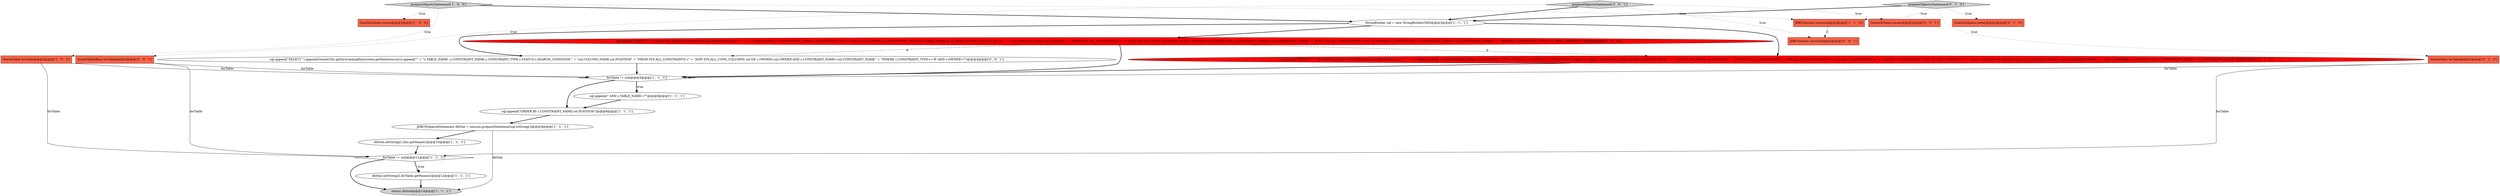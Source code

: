 digraph {
21 [style = filled, label = "OracleSchema owner@@@2@@@['0', '0', '1']", fillcolor = tomato, shape = box image = "AAA0AAABBB3BBB"];
1 [style = filled, label = "OracleTable forTable@@@2@@@['1', '0', '0']", fillcolor = tomato, shape = box image = "AAA0AAABBB1BBB"];
22 [style = filled, label = "JDBCSession session@@@2@@@['0', '0', '1']", fillcolor = tomato, shape = box image = "AAA0AAABBB3BBB"];
4 [style = filled, label = "sql.append(\" AND c.TABLE_NAME=?\")@@@6@@@['1', '1', '1']", fillcolor = white, shape = ellipse image = "AAA0AAABBB1BBB"];
8 [style = filled, label = "JDBCSession session@@@2@@@['1', '1', '0']", fillcolor = tomato, shape = box image = "AAA0AAABBB1BBB"];
14 [style = filled, label = "OracleTable forTable@@@2@@@['0', '1', '0']", fillcolor = tomato, shape = box image = "AAA0AAABBB2BBB"];
15 [style = filled, label = "OracleSchema owner@@@2@@@['0', '1', '0']", fillcolor = tomato, shape = box image = "AAA0AAABBB2BBB"];
3 [style = filled, label = "return dbStat@@@14@@@['1', '1', '1']", fillcolor = lightgray, shape = ellipse image = "AAA0AAABBB1BBB"];
20 [style = filled, label = "prepareObjectsStatement['0', '0', '1']", fillcolor = lightgray, shape = diamond image = "AAA0AAABBB3BBB"];
7 [style = filled, label = "sql.append(\"SELECT \" + OracleUtils.getSysCatalogHint(owner.getDataSource()) + \" \" + \"c.TABLE_NAME, c.CONSTRAINT_NAME,c.CONSTRAINT_TYPE,c.STATUS,c.R_OWNER,c.R_CONSTRAINT_NAME,rc.TABLE_NAME as R_TABLE_NAME,c.DELETE_RULE, \" + \"col.COLUMN_NAME,col.POSITION\" + \"FROM SYS.ALL_CONSTRAINTS c\" + \"JOIN SYS.ALL_CONS_COLUMNS col ON c.OWNER=col.OWNER AND c.CONSTRAINT_NAME=col.CONSTRAINT_NAME\" + \"JOIN SYS.ALL_CONSTRAINTS rc ON rc.OWNER=c.r_OWNER AND rc.CONSTRAINT_NAME=c.R_CONSTRAINT_NAME \" + \"WHERE c.CONSTRAINT_TYPE='R' AND c.OWNER=?\")@@@4@@@['1', '0', '0']", fillcolor = red, shape = ellipse image = "AAA1AAABBB1BBB"];
12 [style = filled, label = "JDBCPreparedStatement dbStat = session.prepareStatement(sql.toString())@@@9@@@['1', '1', '1']", fillcolor = white, shape = ellipse image = "AAA0AAABBB1BBB"];
10 [style = filled, label = "dbStat.setString(1,this.getName())@@@10@@@['1', '1', '1']", fillcolor = white, shape = ellipse image = "AAA0AAABBB1BBB"];
13 [style = filled, label = "StringBuilder sql = new StringBuilder(500)@@@3@@@['1', '1', '1']", fillcolor = white, shape = ellipse image = "AAA0AAABBB1BBB"];
6 [style = filled, label = "OracleSchema owner@@@2@@@['1', '0', '0']", fillcolor = tomato, shape = box image = "AAA0AAABBB1BBB"];
19 [style = filled, label = "OracleTableBase forTable@@@2@@@['0', '0', '1']", fillcolor = tomato, shape = box image = "AAA0AAABBB3BBB"];
0 [style = filled, label = "forTable != null@@@5@@@['1', '1', '1']", fillcolor = white, shape = diamond image = "AAA0AAABBB1BBB"];
17 [style = filled, label = "sql.append(\"SELECT \" + OracleUtils.getSysCatalogHint(owner.getDataSource()) + \" \" + \"c.TABLE_NAME, c.CONSTRAINT_NAME,c.CONSTRAINT_TYPE,c.STATUS,c.R_OWNER,c.R_CONSTRAINT_NAME,rc.TABLE_NAME as R_TABLE_NAME,c.DELETE_RULE, \" + \"col.COLUMN_NAME,col.POSITION\" + \"FROM SYS.ALL_CONSTRAINTS c, SYS.ALL_CONS_COLUMNS col, SYS.ALL_CONSTRAINTS rc\" + \"WHERE c.CONSTRAINT_TYPE='R' AND c.OWNER=?\" + \"AND c.OWNER=col.OWNER AND c.CONSTRAINT_NAME=col.CONSTRAINT_NAME\" + \"AND rc.OWNER=c.r_OWNER AND rc.CONSTRAINT_NAME=c.R_CONSTRAINT_NAME\")@@@4@@@['0', '1', '0']", fillcolor = red, shape = ellipse image = "AAA1AAABBB2BBB"];
18 [style = filled, label = "sql.append(\"SELECT \").append(OracleUtils.getSysCatalogHint(owner.getDataSource())).append(\"\" + \"c.TABLE_NAME, c.CONSTRAINT_NAME,c.CONSTRAINT_TYPE,c.STATUS,c.SEARCH_CONDITION,\" + \"col.COLUMN_NAME,col.POSITION\" + \"FROM SYS.ALL_CONSTRAINTS c\" + \"JOIN SYS.ALL_CONS_COLUMNS col ON c.OWNER=col.OWNER AND c.CONSTRAINT_NAME=col.CONSTRAINT_NAME\" + \"WHERE c.CONSTRAINT_TYPE<>'R' AND c.OWNER=?\")@@@4@@@['0', '0', '1']", fillcolor = white, shape = ellipse image = "AAA0AAABBB3BBB"];
11 [style = filled, label = "sql.append(\"ORDER BY c.CONSTRAINT_NAME,col.POSITION\")@@@8@@@['1', '1', '1']", fillcolor = white, shape = ellipse image = "AAA0AAABBB1BBB"];
2 [style = filled, label = "dbStat.setString(2,forTable.getName())@@@12@@@['1', '1', '1']", fillcolor = white, shape = ellipse image = "AAA0AAABBB1BBB"];
9 [style = filled, label = "prepareObjectsStatement['1', '0', '0']", fillcolor = lightgray, shape = diamond image = "AAA0AAABBB1BBB"];
5 [style = filled, label = "forTable != null@@@11@@@['1', '1', '1']", fillcolor = white, shape = diamond image = "AAA0AAABBB1BBB"];
16 [style = filled, label = "prepareObjectsStatement['0', '1', '0']", fillcolor = lightgray, shape = diamond image = "AAA0AAABBB2BBB"];
5->3 [style = bold, label=""];
16->8 [style = dotted, label="true"];
16->13 [style = bold, label=""];
20->13 [style = bold, label=""];
7->18 [style = dashed, label="0"];
7->17 [style = dashed, label="0"];
2->3 [style = bold, label=""];
0->4 [style = dotted, label="true"];
16->15 [style = dotted, label="true"];
0->11 [style = bold, label=""];
7->0 [style = bold, label=""];
11->12 [style = bold, label=""];
20->21 [style = dotted, label="true"];
9->6 [style = dotted, label="true"];
19->5 [style = solid, label="forTable"];
1->0 [style = solid, label="forTable"];
9->8 [style = dotted, label="true"];
8->22 [style = dashed, label="0"];
1->5 [style = solid, label="forTable"];
12->3 [style = solid, label="dbStat"];
5->2 [style = bold, label=""];
13->17 [style = bold, label=""];
12->10 [style = bold, label=""];
17->0 [style = bold, label=""];
10->5 [style = bold, label=""];
0->4 [style = bold, label=""];
13->7 [style = bold, label=""];
16->14 [style = dotted, label="true"];
9->1 [style = dotted, label="true"];
14->0 [style = solid, label="forTable"];
20->19 [style = dotted, label="true"];
20->22 [style = dotted, label="true"];
13->18 [style = bold, label=""];
4->11 [style = bold, label=""];
18->0 [style = bold, label=""];
19->0 [style = solid, label="forTable"];
14->5 [style = solid, label="forTable"];
5->2 [style = dotted, label="true"];
9->13 [style = bold, label=""];
}
